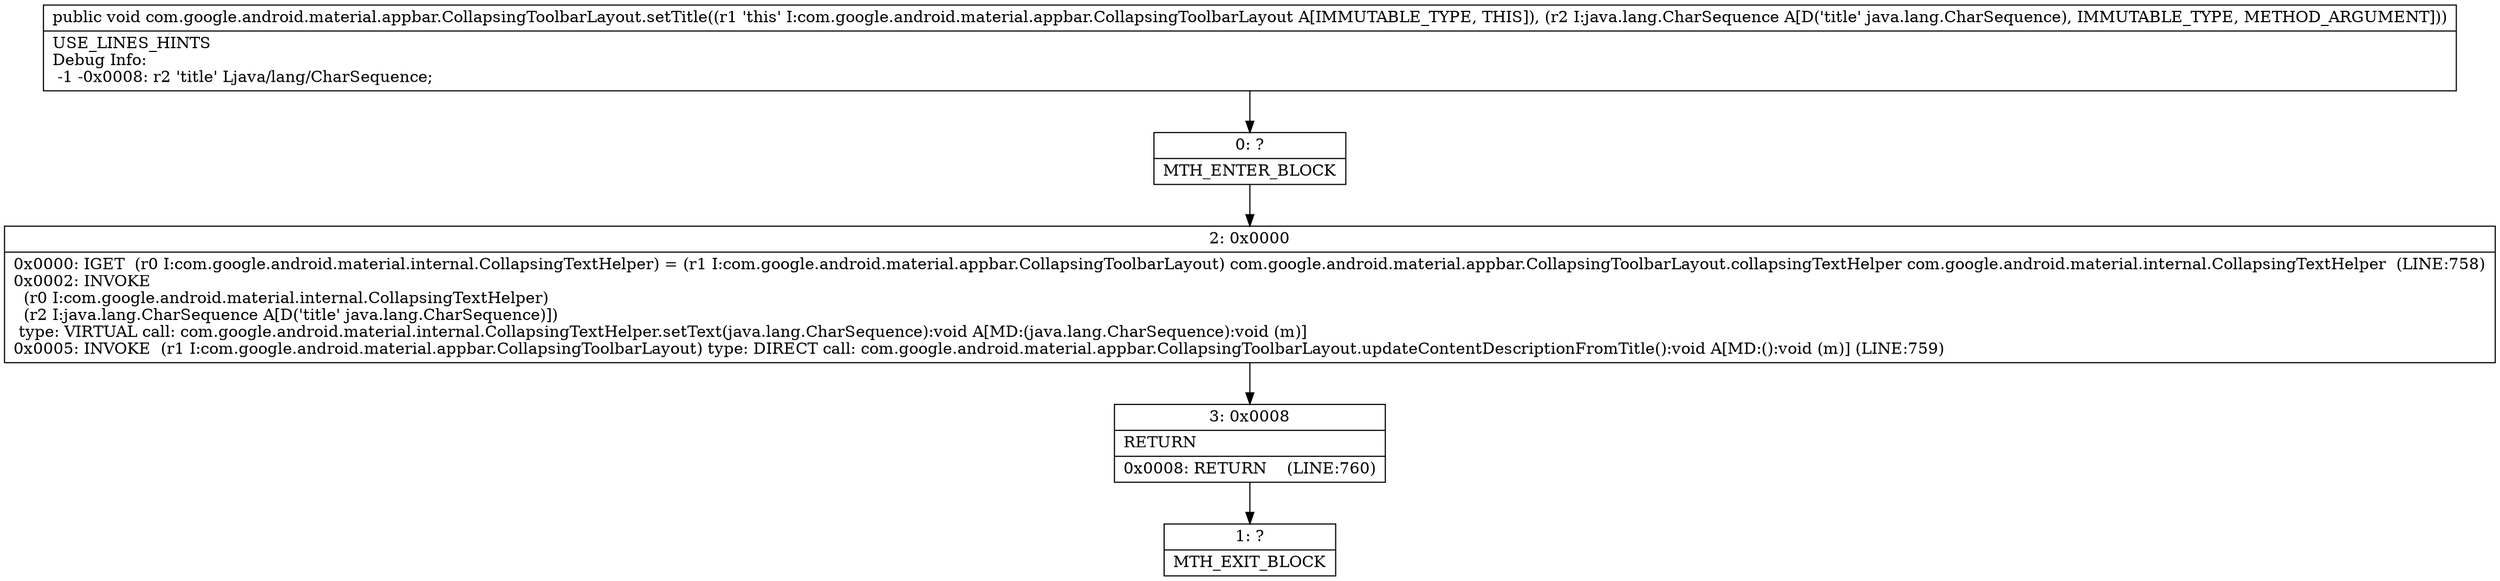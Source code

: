 digraph "CFG forcom.google.android.material.appbar.CollapsingToolbarLayout.setTitle(Ljava\/lang\/CharSequence;)V" {
Node_0 [shape=record,label="{0\:\ ?|MTH_ENTER_BLOCK\l}"];
Node_2 [shape=record,label="{2\:\ 0x0000|0x0000: IGET  (r0 I:com.google.android.material.internal.CollapsingTextHelper) = (r1 I:com.google.android.material.appbar.CollapsingToolbarLayout) com.google.android.material.appbar.CollapsingToolbarLayout.collapsingTextHelper com.google.android.material.internal.CollapsingTextHelper  (LINE:758)\l0x0002: INVOKE  \l  (r0 I:com.google.android.material.internal.CollapsingTextHelper)\l  (r2 I:java.lang.CharSequence A[D('title' java.lang.CharSequence)])\l type: VIRTUAL call: com.google.android.material.internal.CollapsingTextHelper.setText(java.lang.CharSequence):void A[MD:(java.lang.CharSequence):void (m)]\l0x0005: INVOKE  (r1 I:com.google.android.material.appbar.CollapsingToolbarLayout) type: DIRECT call: com.google.android.material.appbar.CollapsingToolbarLayout.updateContentDescriptionFromTitle():void A[MD:():void (m)] (LINE:759)\l}"];
Node_3 [shape=record,label="{3\:\ 0x0008|RETURN\l|0x0008: RETURN    (LINE:760)\l}"];
Node_1 [shape=record,label="{1\:\ ?|MTH_EXIT_BLOCK\l}"];
MethodNode[shape=record,label="{public void com.google.android.material.appbar.CollapsingToolbarLayout.setTitle((r1 'this' I:com.google.android.material.appbar.CollapsingToolbarLayout A[IMMUTABLE_TYPE, THIS]), (r2 I:java.lang.CharSequence A[D('title' java.lang.CharSequence), IMMUTABLE_TYPE, METHOD_ARGUMENT]))  | USE_LINES_HINTS\lDebug Info:\l  \-1 \-0x0008: r2 'title' Ljava\/lang\/CharSequence;\l}"];
MethodNode -> Node_0;Node_0 -> Node_2;
Node_2 -> Node_3;
Node_3 -> Node_1;
}

